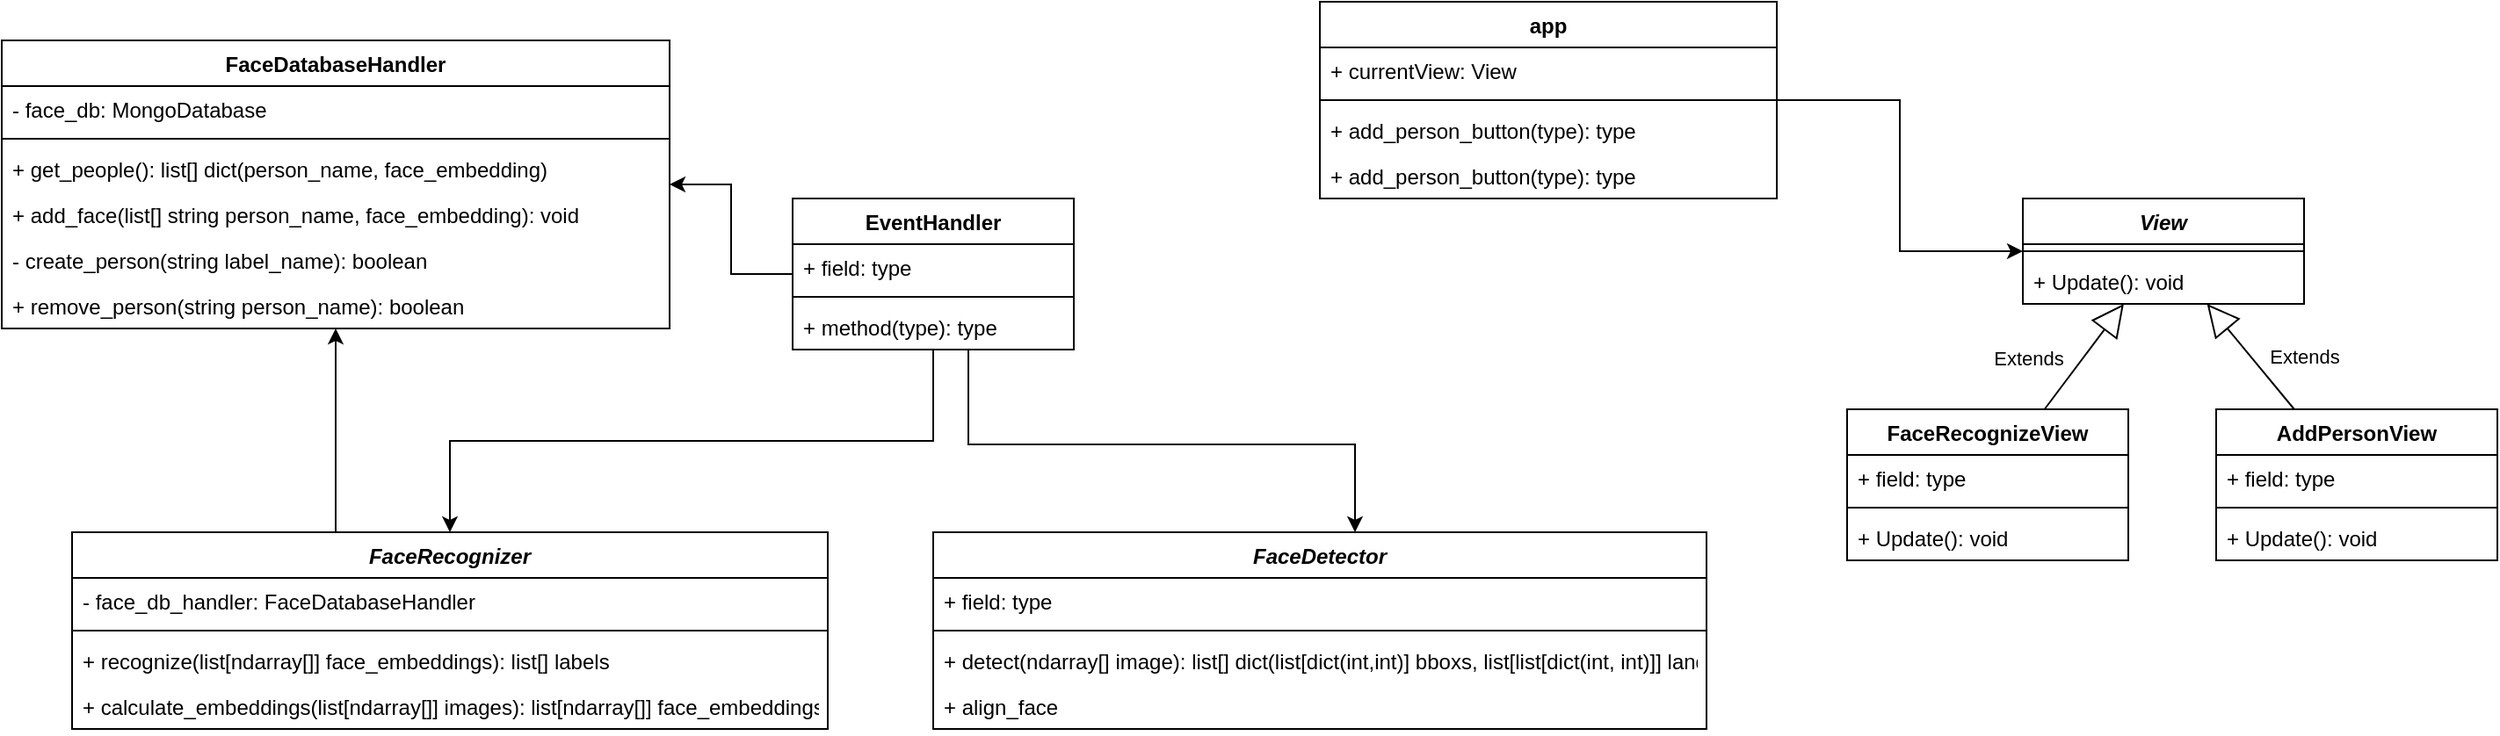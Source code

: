 <mxfile version="12.6.8" type="device"><diagram id="C5RBs43oDa-KdzZeNtuy" name="Page-1"><mxGraphModel dx="1657" dy="937" grid="1" gridSize="10" guides="1" tooltips="1" connect="1" arrows="1" fold="1" page="1" pageScale="1" pageWidth="1169" pageHeight="827" math="0" shadow="0"><root><mxCell id="WIyWlLk6GJQsqaUBKTNV-0"/><mxCell id="WIyWlLk6GJQsqaUBKTNV-1" parent="WIyWlLk6GJQsqaUBKTNV-0"/><mxCell id="ePUAXFyxKEHjEtuhy_sk-58" style="edgeStyle=orthogonalEdgeStyle;rounded=0;orthogonalLoop=1;jettySize=auto;html=1;" edge="1" parent="WIyWlLk6GJQsqaUBKTNV-1" source="ePUAXFyxKEHjEtuhy_sk-0" target="ePUAXFyxKEHjEtuhy_sk-27"><mxGeometry relative="1" as="geometry"><Array as="points"><mxPoint x="620" y="300"/><mxPoint x="620" y="300"/></Array></mxGeometry></mxCell><mxCell id="ePUAXFyxKEHjEtuhy_sk-0" value="FaceRecognizer" style="swimlane;fontStyle=3;align=center;verticalAlign=top;childLayout=stackLayout;horizontal=1;startSize=26;horizontalStack=0;resizeParent=1;resizeParentMax=0;resizeLast=0;collapsible=1;marginBottom=0;rounded=0;" vertex="1" parent="WIyWlLk6GJQsqaUBKTNV-1"><mxGeometry x="470" y="330" width="430" height="112" as="geometry"/></mxCell><mxCell id="ePUAXFyxKEHjEtuhy_sk-1" value="- face_db_handler: FaceDatabaseHandler" style="text;strokeColor=none;fillColor=none;align=left;verticalAlign=top;spacingLeft=4;spacingRight=4;overflow=hidden;rotatable=0;points=[[0,0.5],[1,0.5]];portConstraint=eastwest;" vertex="1" parent="ePUAXFyxKEHjEtuhy_sk-0"><mxGeometry y="26" width="430" height="26" as="geometry"/></mxCell><mxCell id="ePUAXFyxKEHjEtuhy_sk-2" value="" style="line;strokeWidth=1;fillColor=none;align=left;verticalAlign=middle;spacingTop=-1;spacingLeft=3;spacingRight=3;rotatable=0;labelPosition=right;points=[];portConstraint=eastwest;" vertex="1" parent="ePUAXFyxKEHjEtuhy_sk-0"><mxGeometry y="52" width="430" height="8" as="geometry"/></mxCell><mxCell id="ePUAXFyxKEHjEtuhy_sk-26" value="+ recognize(list[ndarray[]] face_embeddings): list[] labels" style="text;strokeColor=none;fillColor=none;align=left;verticalAlign=top;spacingLeft=4;spacingRight=4;overflow=hidden;rotatable=0;points=[[0,0.5],[1,0.5]];portConstraint=eastwest;" vertex="1" parent="ePUAXFyxKEHjEtuhy_sk-0"><mxGeometry y="60" width="430" height="26" as="geometry"/></mxCell><mxCell id="ePUAXFyxKEHjEtuhy_sk-43" value="+ calculate_embeddings(list[ndarray[]] images): list[ndarray[]] face_embeddings" style="text;strokeColor=none;fillColor=none;align=left;verticalAlign=top;spacingLeft=4;spacingRight=4;overflow=hidden;rotatable=0;points=[[0,0.5],[1,0.5]];portConstraint=eastwest;" vertex="1" parent="ePUAXFyxKEHjEtuhy_sk-0"><mxGeometry y="86" width="430" height="26" as="geometry"/></mxCell><mxCell id="ePUAXFyxKEHjEtuhy_sk-27" value="FaceDatabaseHandler" style="swimlane;fontStyle=1;align=center;verticalAlign=top;childLayout=stackLayout;horizontal=1;startSize=26;horizontalStack=0;resizeParent=1;resizeParentMax=0;resizeLast=0;collapsible=1;marginBottom=0;rounded=0;" vertex="1" parent="WIyWlLk6GJQsqaUBKTNV-1"><mxGeometry x="430" y="50" width="380" height="164" as="geometry"/></mxCell><mxCell id="ePUAXFyxKEHjEtuhy_sk-28" value="- face_db: MongoDatabase" style="text;strokeColor=none;fillColor=none;align=left;verticalAlign=top;spacingLeft=4;spacingRight=4;overflow=hidden;rotatable=0;points=[[0,0.5],[1,0.5]];portConstraint=eastwest;" vertex="1" parent="ePUAXFyxKEHjEtuhy_sk-27"><mxGeometry y="26" width="380" height="26" as="geometry"/></mxCell><mxCell id="ePUAXFyxKEHjEtuhy_sk-29" value="" style="line;strokeWidth=1;fillColor=none;align=left;verticalAlign=middle;spacingTop=-1;spacingLeft=3;spacingRight=3;rotatable=0;labelPosition=right;points=[];portConstraint=eastwest;" vertex="1" parent="ePUAXFyxKEHjEtuhy_sk-27"><mxGeometry y="52" width="380" height="8" as="geometry"/></mxCell><mxCell id="ePUAXFyxKEHjEtuhy_sk-33" value="+ get_people(): list[] dict(person_name, face_embedding)" style="text;strokeColor=none;fillColor=none;align=left;verticalAlign=top;spacingLeft=4;spacingRight=4;overflow=hidden;rotatable=0;points=[[0,0.5],[1,0.5]];portConstraint=eastwest;" vertex="1" parent="ePUAXFyxKEHjEtuhy_sk-27"><mxGeometry y="60" width="380" height="26" as="geometry"/></mxCell><mxCell id="ePUAXFyxKEHjEtuhy_sk-30" value="+ add_face(list[] string person_name, face_embedding): void" style="text;strokeColor=none;fillColor=none;align=left;verticalAlign=top;spacingLeft=4;spacingRight=4;overflow=hidden;rotatable=0;points=[[0,0.5],[1,0.5]];portConstraint=eastwest;" vertex="1" parent="ePUAXFyxKEHjEtuhy_sk-27"><mxGeometry y="86" width="380" height="26" as="geometry"/></mxCell><mxCell id="ePUAXFyxKEHjEtuhy_sk-32" value="- create_person(string label_name): boolean" style="text;strokeColor=none;fillColor=none;align=left;verticalAlign=top;spacingLeft=4;spacingRight=4;overflow=hidden;rotatable=0;points=[[0,0.5],[1,0.5]];portConstraint=eastwest;" vertex="1" parent="ePUAXFyxKEHjEtuhy_sk-27"><mxGeometry y="112" width="380" height="26" as="geometry"/></mxCell><mxCell id="ePUAXFyxKEHjEtuhy_sk-31" value="+ remove_person(string person_name): boolean" style="text;strokeColor=none;fillColor=none;align=left;verticalAlign=top;spacingLeft=4;spacingRight=4;overflow=hidden;rotatable=0;points=[[0,0.5],[1,0.5]];portConstraint=eastwest;" vertex="1" parent="ePUAXFyxKEHjEtuhy_sk-27"><mxGeometry y="138" width="380" height="26" as="geometry"/></mxCell><mxCell id="ePUAXFyxKEHjEtuhy_sk-38" value="FaceDetector" style="swimlane;fontStyle=3;align=center;verticalAlign=top;childLayout=stackLayout;horizontal=1;startSize=26;horizontalStack=0;resizeParent=1;resizeParentMax=0;resizeLast=0;collapsible=1;marginBottom=0;rounded=0;" vertex="1" parent="WIyWlLk6GJQsqaUBKTNV-1"><mxGeometry x="960" y="330" width="440" height="112" as="geometry"/></mxCell><mxCell id="ePUAXFyxKEHjEtuhy_sk-39" value="+ field: type" style="text;strokeColor=none;fillColor=none;align=left;verticalAlign=top;spacingLeft=4;spacingRight=4;overflow=hidden;rotatable=0;points=[[0,0.5],[1,0.5]];portConstraint=eastwest;" vertex="1" parent="ePUAXFyxKEHjEtuhy_sk-38"><mxGeometry y="26" width="440" height="26" as="geometry"/></mxCell><mxCell id="ePUAXFyxKEHjEtuhy_sk-40" value="" style="line;strokeWidth=1;fillColor=none;align=left;verticalAlign=middle;spacingTop=-1;spacingLeft=3;spacingRight=3;rotatable=0;labelPosition=right;points=[];portConstraint=eastwest;" vertex="1" parent="ePUAXFyxKEHjEtuhy_sk-38"><mxGeometry y="52" width="440" height="8" as="geometry"/></mxCell><mxCell id="ePUAXFyxKEHjEtuhy_sk-41" value="+ detect(ndarray[] image): list[] dict(list[dict(int,int)] bboxs, list[list[dict(int, int)]] landmarks)" style="text;strokeColor=none;fillColor=none;align=left;verticalAlign=top;spacingLeft=4;spacingRight=4;overflow=hidden;rotatable=0;points=[[0,0.5],[1,0.5]];portConstraint=eastwest;" vertex="1" parent="ePUAXFyxKEHjEtuhy_sk-38"><mxGeometry y="60" width="440" height="26" as="geometry"/></mxCell><mxCell id="ePUAXFyxKEHjEtuhy_sk-42" value="+ align_face" style="text;strokeColor=none;fillColor=none;align=left;verticalAlign=top;spacingLeft=4;spacingRight=4;overflow=hidden;rotatable=0;points=[[0,0.5],[1,0.5]];portConstraint=eastwest;" vertex="1" parent="ePUAXFyxKEHjEtuhy_sk-38"><mxGeometry y="86" width="440" height="26" as="geometry"/></mxCell><mxCell id="ePUAXFyxKEHjEtuhy_sk-63" style="edgeStyle=orthogonalEdgeStyle;rounded=0;orthogonalLoop=1;jettySize=auto;html=1;" edge="1" parent="WIyWlLk6GJQsqaUBKTNV-1" source="ePUAXFyxKEHjEtuhy_sk-44" target="ePUAXFyxKEHjEtuhy_sk-59"><mxGeometry relative="1" as="geometry"/></mxCell><mxCell id="ePUAXFyxKEHjEtuhy_sk-44" value="app" style="swimlane;fontStyle=1;align=center;verticalAlign=top;childLayout=stackLayout;horizontal=1;startSize=26;horizontalStack=0;resizeParent=1;resizeParentMax=0;resizeLast=0;collapsible=1;marginBottom=0;rounded=0;" vertex="1" parent="WIyWlLk6GJQsqaUBKTNV-1"><mxGeometry x="1180" y="28" width="260" height="112" as="geometry"/></mxCell><mxCell id="ePUAXFyxKEHjEtuhy_sk-45" value="+ currentView: View" style="text;strokeColor=none;fillColor=none;align=left;verticalAlign=top;spacingLeft=4;spacingRight=4;overflow=hidden;rotatable=0;points=[[0,0.5],[1,0.5]];portConstraint=eastwest;" vertex="1" parent="ePUAXFyxKEHjEtuhy_sk-44"><mxGeometry y="26" width="260" height="26" as="geometry"/></mxCell><mxCell id="ePUAXFyxKEHjEtuhy_sk-46" value="" style="line;strokeWidth=1;fillColor=none;align=left;verticalAlign=middle;spacingTop=-1;spacingLeft=3;spacingRight=3;rotatable=0;labelPosition=right;points=[];portConstraint=eastwest;" vertex="1" parent="ePUAXFyxKEHjEtuhy_sk-44"><mxGeometry y="52" width="260" height="8" as="geometry"/></mxCell><mxCell id="ePUAXFyxKEHjEtuhy_sk-47" value="+ add_person_button(type): type" style="text;strokeColor=none;fillColor=none;align=left;verticalAlign=top;spacingLeft=4;spacingRight=4;overflow=hidden;rotatable=0;points=[[0,0.5],[1,0.5]];portConstraint=eastwest;" vertex="1" parent="ePUAXFyxKEHjEtuhy_sk-44"><mxGeometry y="60" width="260" height="26" as="geometry"/></mxCell><mxCell id="ePUAXFyxKEHjEtuhy_sk-49" value="+ add_person_button(type): type" style="text;strokeColor=none;fillColor=none;align=left;verticalAlign=top;spacingLeft=4;spacingRight=4;overflow=hidden;rotatable=0;points=[[0,0.5],[1,0.5]];portConstraint=eastwest;" vertex="1" parent="ePUAXFyxKEHjEtuhy_sk-44"><mxGeometry y="86" width="260" height="26" as="geometry"/></mxCell><mxCell id="ePUAXFyxKEHjEtuhy_sk-54" style="edgeStyle=orthogonalEdgeStyle;rounded=0;orthogonalLoop=1;jettySize=auto;html=1;" edge="1" parent="WIyWlLk6GJQsqaUBKTNV-1" source="ePUAXFyxKEHjEtuhy_sk-50" target="ePUAXFyxKEHjEtuhy_sk-0"><mxGeometry relative="1" as="geometry"/></mxCell><mxCell id="ePUAXFyxKEHjEtuhy_sk-55" style="edgeStyle=orthogonalEdgeStyle;rounded=0;orthogonalLoop=1;jettySize=auto;html=1;" edge="1" parent="WIyWlLk6GJQsqaUBKTNV-1" source="ePUAXFyxKEHjEtuhy_sk-50" target="ePUAXFyxKEHjEtuhy_sk-38"><mxGeometry relative="1" as="geometry"><Array as="points"><mxPoint x="980" y="280"/><mxPoint x="1200" y="280"/></Array></mxGeometry></mxCell><mxCell id="ePUAXFyxKEHjEtuhy_sk-56" style="edgeStyle=orthogonalEdgeStyle;rounded=0;orthogonalLoop=1;jettySize=auto;html=1;" edge="1" parent="WIyWlLk6GJQsqaUBKTNV-1" source="ePUAXFyxKEHjEtuhy_sk-50" target="ePUAXFyxKEHjEtuhy_sk-27"><mxGeometry relative="1" as="geometry"/></mxCell><mxCell id="ePUAXFyxKEHjEtuhy_sk-50" value="EventHandler" style="swimlane;fontStyle=1;align=center;verticalAlign=top;childLayout=stackLayout;horizontal=1;startSize=26;horizontalStack=0;resizeParent=1;resizeParentMax=0;resizeLast=0;collapsible=1;marginBottom=0;rounded=0;" vertex="1" parent="WIyWlLk6GJQsqaUBKTNV-1"><mxGeometry x="880" y="140" width="160" height="86" as="geometry"/></mxCell><mxCell id="ePUAXFyxKEHjEtuhy_sk-51" value="+ field: type" style="text;strokeColor=none;fillColor=none;align=left;verticalAlign=top;spacingLeft=4;spacingRight=4;overflow=hidden;rotatable=0;points=[[0,0.5],[1,0.5]];portConstraint=eastwest;" vertex="1" parent="ePUAXFyxKEHjEtuhy_sk-50"><mxGeometry y="26" width="160" height="26" as="geometry"/></mxCell><mxCell id="ePUAXFyxKEHjEtuhy_sk-52" value="" style="line;strokeWidth=1;fillColor=none;align=left;verticalAlign=middle;spacingTop=-1;spacingLeft=3;spacingRight=3;rotatable=0;labelPosition=right;points=[];portConstraint=eastwest;" vertex="1" parent="ePUAXFyxKEHjEtuhy_sk-50"><mxGeometry y="52" width="160" height="8" as="geometry"/></mxCell><mxCell id="ePUAXFyxKEHjEtuhy_sk-53" value="+ method(type): type" style="text;strokeColor=none;fillColor=none;align=left;verticalAlign=top;spacingLeft=4;spacingRight=4;overflow=hidden;rotatable=0;points=[[0,0.5],[1,0.5]];portConstraint=eastwest;" vertex="1" parent="ePUAXFyxKEHjEtuhy_sk-50"><mxGeometry y="60" width="160" height="26" as="geometry"/></mxCell><mxCell id="ePUAXFyxKEHjEtuhy_sk-59" value="View" style="swimlane;fontStyle=3;align=center;verticalAlign=top;childLayout=stackLayout;horizontal=1;startSize=26;horizontalStack=0;resizeParent=1;resizeParentMax=0;resizeLast=0;collapsible=1;marginBottom=0;rounded=0;" vertex="1" parent="WIyWlLk6GJQsqaUBKTNV-1"><mxGeometry x="1580" y="140" width="160" height="60" as="geometry"/></mxCell><mxCell id="ePUAXFyxKEHjEtuhy_sk-61" value="" style="line;strokeWidth=1;fillColor=none;align=left;verticalAlign=middle;spacingTop=-1;spacingLeft=3;spacingRight=3;rotatable=0;labelPosition=right;points=[];portConstraint=eastwest;" vertex="1" parent="ePUAXFyxKEHjEtuhy_sk-59"><mxGeometry y="26" width="160" height="8" as="geometry"/></mxCell><mxCell id="ePUAXFyxKEHjEtuhy_sk-62" value="+ Update(): void" style="text;strokeColor=none;fillColor=none;align=left;verticalAlign=top;spacingLeft=4;spacingRight=4;overflow=hidden;rotatable=0;points=[[0,0.5],[1,0.5]];portConstraint=eastwest;" vertex="1" parent="ePUAXFyxKEHjEtuhy_sk-59"><mxGeometry y="34" width="160" height="26" as="geometry"/></mxCell><mxCell id="ePUAXFyxKEHjEtuhy_sk-64" value="AddPersonView" style="swimlane;fontStyle=1;align=center;verticalAlign=top;childLayout=stackLayout;horizontal=1;startSize=26;horizontalStack=0;resizeParent=1;resizeParentMax=0;resizeLast=0;collapsible=1;marginBottom=0;rounded=0;" vertex="1" parent="WIyWlLk6GJQsqaUBKTNV-1"><mxGeometry x="1690" y="260" width="160" height="86" as="geometry"/></mxCell><mxCell id="ePUAXFyxKEHjEtuhy_sk-65" value="+ field: type" style="text;strokeColor=none;fillColor=none;align=left;verticalAlign=top;spacingLeft=4;spacingRight=4;overflow=hidden;rotatable=0;points=[[0,0.5],[1,0.5]];portConstraint=eastwest;" vertex="1" parent="ePUAXFyxKEHjEtuhy_sk-64"><mxGeometry y="26" width="160" height="26" as="geometry"/></mxCell><mxCell id="ePUAXFyxKEHjEtuhy_sk-66" value="" style="line;strokeWidth=1;fillColor=none;align=left;verticalAlign=middle;spacingTop=-1;spacingLeft=3;spacingRight=3;rotatable=0;labelPosition=right;points=[];portConstraint=eastwest;" vertex="1" parent="ePUAXFyxKEHjEtuhy_sk-64"><mxGeometry y="52" width="160" height="8" as="geometry"/></mxCell><mxCell id="ePUAXFyxKEHjEtuhy_sk-67" value="+ Update(): void" style="text;strokeColor=none;fillColor=none;align=left;verticalAlign=top;spacingLeft=4;spacingRight=4;overflow=hidden;rotatable=0;points=[[0,0.5],[1,0.5]];portConstraint=eastwest;" vertex="1" parent="ePUAXFyxKEHjEtuhy_sk-64"><mxGeometry y="60" width="160" height="26" as="geometry"/></mxCell><mxCell id="ePUAXFyxKEHjEtuhy_sk-68" value="FaceRecognizeView" style="swimlane;fontStyle=1;align=center;verticalAlign=top;childLayout=stackLayout;horizontal=1;startSize=26;horizontalStack=0;resizeParent=1;resizeParentMax=0;resizeLast=0;collapsible=1;marginBottom=0;rounded=0;" vertex="1" parent="WIyWlLk6GJQsqaUBKTNV-1"><mxGeometry x="1480" y="260" width="160" height="86" as="geometry"/></mxCell><mxCell id="ePUAXFyxKEHjEtuhy_sk-69" value="+ field: type" style="text;strokeColor=none;fillColor=none;align=left;verticalAlign=top;spacingLeft=4;spacingRight=4;overflow=hidden;rotatable=0;points=[[0,0.5],[1,0.5]];portConstraint=eastwest;" vertex="1" parent="ePUAXFyxKEHjEtuhy_sk-68"><mxGeometry y="26" width="160" height="26" as="geometry"/></mxCell><mxCell id="ePUAXFyxKEHjEtuhy_sk-70" value="" style="line;strokeWidth=1;fillColor=none;align=left;verticalAlign=middle;spacingTop=-1;spacingLeft=3;spacingRight=3;rotatable=0;labelPosition=right;points=[];portConstraint=eastwest;" vertex="1" parent="ePUAXFyxKEHjEtuhy_sk-68"><mxGeometry y="52" width="160" height="8" as="geometry"/></mxCell><mxCell id="ePUAXFyxKEHjEtuhy_sk-71" value="+ Update(): void" style="text;strokeColor=none;fillColor=none;align=left;verticalAlign=top;spacingLeft=4;spacingRight=4;overflow=hidden;rotatable=0;points=[[0,0.5],[1,0.5]];portConstraint=eastwest;" vertex="1" parent="ePUAXFyxKEHjEtuhy_sk-68"><mxGeometry y="60" width="160" height="26" as="geometry"/></mxCell><mxCell id="ePUAXFyxKEHjEtuhy_sk-75" value="Extends" style="endArrow=block;endSize=16;endFill=0;html=1;" edge="1" parent="WIyWlLk6GJQsqaUBKTNV-1" source="ePUAXFyxKEHjEtuhy_sk-68" target="ePUAXFyxKEHjEtuhy_sk-59"><mxGeometry x="-0.516" y="25" width="160" relative="1" as="geometry"><mxPoint x="1440" y="412.66" as="sourcePoint"/><mxPoint x="1600" y="412.66" as="targetPoint"/><mxPoint as="offset"/></mxGeometry></mxCell><mxCell id="ePUAXFyxKEHjEtuhy_sk-76" value="Extends" style="endArrow=block;endSize=16;endFill=0;html=1;" edge="1" parent="WIyWlLk6GJQsqaUBKTNV-1" source="ePUAXFyxKEHjEtuhy_sk-64" target="ePUAXFyxKEHjEtuhy_sk-59"><mxGeometry x="-0.497" y="-23" width="160" relative="1" as="geometry"><mxPoint x="1689.997" y="280" as="sourcePoint"/><mxPoint x="1707.696" y="240" as="targetPoint"/><mxPoint as="offset"/></mxGeometry></mxCell></root></mxGraphModel></diagram></mxfile>